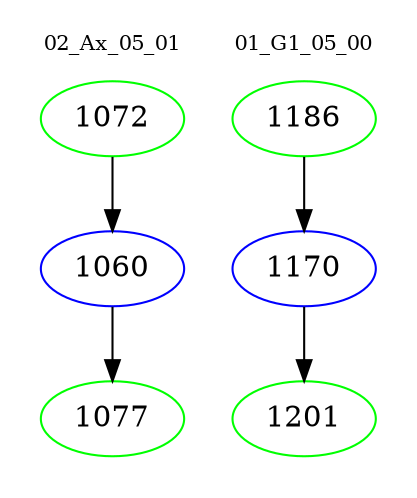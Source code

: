 digraph{
subgraph cluster_0 {
color = white
label = "02_Ax_05_01";
fontsize=10;
T0_1072 [label="1072", color="green"]
T0_1072 -> T0_1060 [color="black"]
T0_1060 [label="1060", color="blue"]
T0_1060 -> T0_1077 [color="black"]
T0_1077 [label="1077", color="green"]
}
subgraph cluster_1 {
color = white
label = "01_G1_05_00";
fontsize=10;
T1_1186 [label="1186", color="green"]
T1_1186 -> T1_1170 [color="black"]
T1_1170 [label="1170", color="blue"]
T1_1170 -> T1_1201 [color="black"]
T1_1201 [label="1201", color="green"]
}
}
